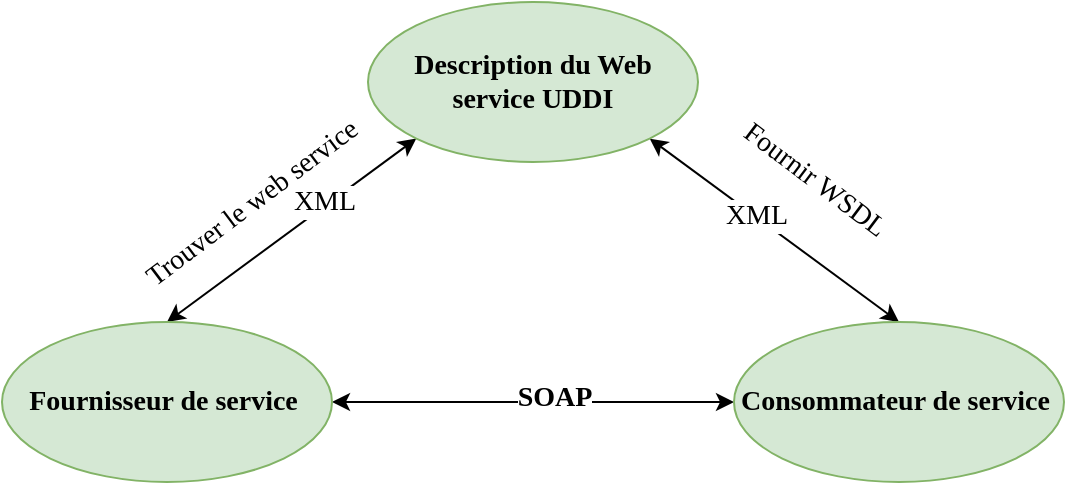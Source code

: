 <mxfile version="14.1.2" type="github">
  <diagram name="Page-1" id="42789a77-a242-8287-6e28-9cd8cfd52e62">
    <mxGraphModel dx="868" dy="450" grid="1" gridSize="10" guides="1" tooltips="1" connect="1" arrows="1" fold="1" page="1" pageScale="1" pageWidth="1100" pageHeight="850" background="#ffffff" math="0" shadow="0">
      <root>
        <mxCell id="0" />
        <mxCell id="1" parent="0" />
        <mxCell id="Pziv6GngQ0p8H3us6Z9j-9" value="" style="rounded=0;orthogonalLoop=1;jettySize=auto;html=1;entryX=0.5;entryY=0;entryDx=0;entryDy=0;startArrow=classic;startFill=1;exitX=0;exitY=1;exitDx=0;exitDy=0;fontFamily=Comic Sans MS;fontSize=14;" edge="1" parent="1" source="Pziv6GngQ0p8H3us6Z9j-1" target="Pziv6GngQ0p8H3us6Z9j-5">
          <mxGeometry relative="1" as="geometry">
            <mxPoint x="274.5" y="400" as="targetPoint" />
          </mxGeometry>
        </mxCell>
        <mxCell id="Pziv6GngQ0p8H3us6Z9j-13" value="XML" style="edgeLabel;html=1;align=center;verticalAlign=middle;resizable=0;points=[];fontFamily=Comic Sans MS;fontSize=14;" vertex="1" connectable="0" parent="Pziv6GngQ0p8H3us6Z9j-9">
          <mxGeometry x="-0.276" y="-2" relative="1" as="geometry">
            <mxPoint as="offset" />
          </mxGeometry>
        </mxCell>
        <mxCell id="Pziv6GngQ0p8H3us6Z9j-10" style="edgeStyle=none;rounded=0;orthogonalLoop=1;jettySize=auto;html=1;entryX=0.5;entryY=0;entryDx=0;entryDy=0;startArrow=classic;startFill=1;exitX=1;exitY=1;exitDx=0;exitDy=0;fontFamily=Comic Sans MS;fontSize=14;" edge="1" parent="1" source="Pziv6GngQ0p8H3us6Z9j-1" target="Pziv6GngQ0p8H3us6Z9j-6">
          <mxGeometry relative="1" as="geometry" />
        </mxCell>
        <mxCell id="Pziv6GngQ0p8H3us6Z9j-15" value="XML" style="edgeLabel;html=1;align=center;verticalAlign=middle;resizable=0;points=[];fontFamily=Comic Sans MS;fontSize=14;" vertex="1" connectable="0" parent="Pziv6GngQ0p8H3us6Z9j-10">
          <mxGeometry x="-0.168" y="1" relative="1" as="geometry">
            <mxPoint y="1" as="offset" />
          </mxGeometry>
        </mxCell>
        <mxCell id="Pziv6GngQ0p8H3us6Z9j-1" value="&lt;b style=&quot;font-size: 14px;&quot;&gt;&lt;font style=&quot;font-size: 14px&quot;&gt;Description du Web service UDDI&lt;/font&gt;&lt;/b&gt;" style="ellipse;whiteSpace=wrap;html=1;fillColor=#d5e8d4;strokeColor=#82b366;fontFamily=Comic Sans MS;fontSize=14;" vertex="1" parent="1">
          <mxGeometry x="377" y="360" width="165" height="80" as="geometry" />
        </mxCell>
        <mxCell id="Pziv6GngQ0p8H3us6Z9j-7" value="" style="group;container=1;fontFamily=Comic Sans MS;fontSize=14;" vertex="1" connectable="0" parent="1">
          <mxGeometry x="194" y="520" width="531" height="80" as="geometry" />
        </mxCell>
        <mxCell id="Pziv6GngQ0p8H3us6Z9j-11" style="edgeStyle=none;rounded=0;orthogonalLoop=1;jettySize=auto;html=1;entryX=0;entryY=0.5;entryDx=0;entryDy=0;startArrow=classic;startFill=1;fontFamily=Comic Sans MS;fontSize=14;" edge="1" parent="Pziv6GngQ0p8H3us6Z9j-7" source="Pziv6GngQ0p8H3us6Z9j-5" target="Pziv6GngQ0p8H3us6Z9j-6">
          <mxGeometry relative="1" as="geometry" />
        </mxCell>
        <mxCell id="Pziv6GngQ0p8H3us6Z9j-12" value="&lt;b style=&quot;font-size: 14px;&quot;&gt;&lt;font style=&quot;font-size: 14px&quot;&gt;SOAP&lt;/font&gt;&lt;/b&gt;" style="edgeLabel;html=1;align=center;verticalAlign=middle;resizable=0;points=[];fontFamily=Comic Sans MS;fontSize=14;" vertex="1" connectable="0" parent="Pziv6GngQ0p8H3us6Z9j-11">
          <mxGeometry x="0.104" y="2" relative="1" as="geometry">
            <mxPoint as="offset" />
          </mxGeometry>
        </mxCell>
        <mxCell id="Pziv6GngQ0p8H3us6Z9j-5" value="&lt;font style=&quot;font-size: 14px;&quot;&gt;&lt;span style=&quot;font-size: 14px&quot;&gt;&lt;b style=&quot;font-size: 14px;&quot;&gt;Fournisseur de service&amp;nbsp;&lt;/b&gt;&lt;/span&gt;&lt;/font&gt;" style="ellipse;whiteSpace=wrap;html=1;fillColor=#d5e8d4;strokeColor=#82b366;fontFamily=Comic Sans MS;fontSize=14;" vertex="1" parent="Pziv6GngQ0p8H3us6Z9j-7">
          <mxGeometry width="165" height="80" as="geometry" />
        </mxCell>
        <mxCell id="Pziv6GngQ0p8H3us6Z9j-6" value="&lt;font style=&quot;font-size: 14px;&quot;&gt;&lt;span style=&quot;font-size: 14px&quot;&gt;&lt;b style=&quot;font-size: 14px;&quot;&gt;Consommateur de service&amp;nbsp;&lt;/b&gt;&lt;/span&gt;&lt;/font&gt;" style="ellipse;whiteSpace=wrap;html=1;fillColor=#d5e8d4;strokeColor=#82b366;fontFamily=Comic Sans MS;fontSize=14;" vertex="1" parent="Pziv6GngQ0p8H3us6Z9j-7">
          <mxGeometry x="366" width="165" height="80" as="geometry" />
        </mxCell>
        <mxCell id="Pziv6GngQ0p8H3us6Z9j-16" value="Trouver le web service" style="text;html=1;align=center;verticalAlign=middle;resizable=0;points=[];autosize=1;rotation=323;fontFamily=Comic Sans MS;fontSize=14;" vertex="1" parent="1">
          <mxGeometry x="239" y="451" width="160" height="20" as="geometry" />
        </mxCell>
        <mxCell id="Pziv6GngQ0p8H3us6Z9j-17" value="Fournir WSDL" style="text;html=1;align=center;verticalAlign=middle;resizable=0;points=[];autosize=1;rotation=37;fontFamily=Comic Sans MS;fontSize=14;" vertex="1" parent="1">
          <mxGeometry x="545" y="439" width="110" height="20" as="geometry" />
        </mxCell>
      </root>
    </mxGraphModel>
  </diagram>
</mxfile>
